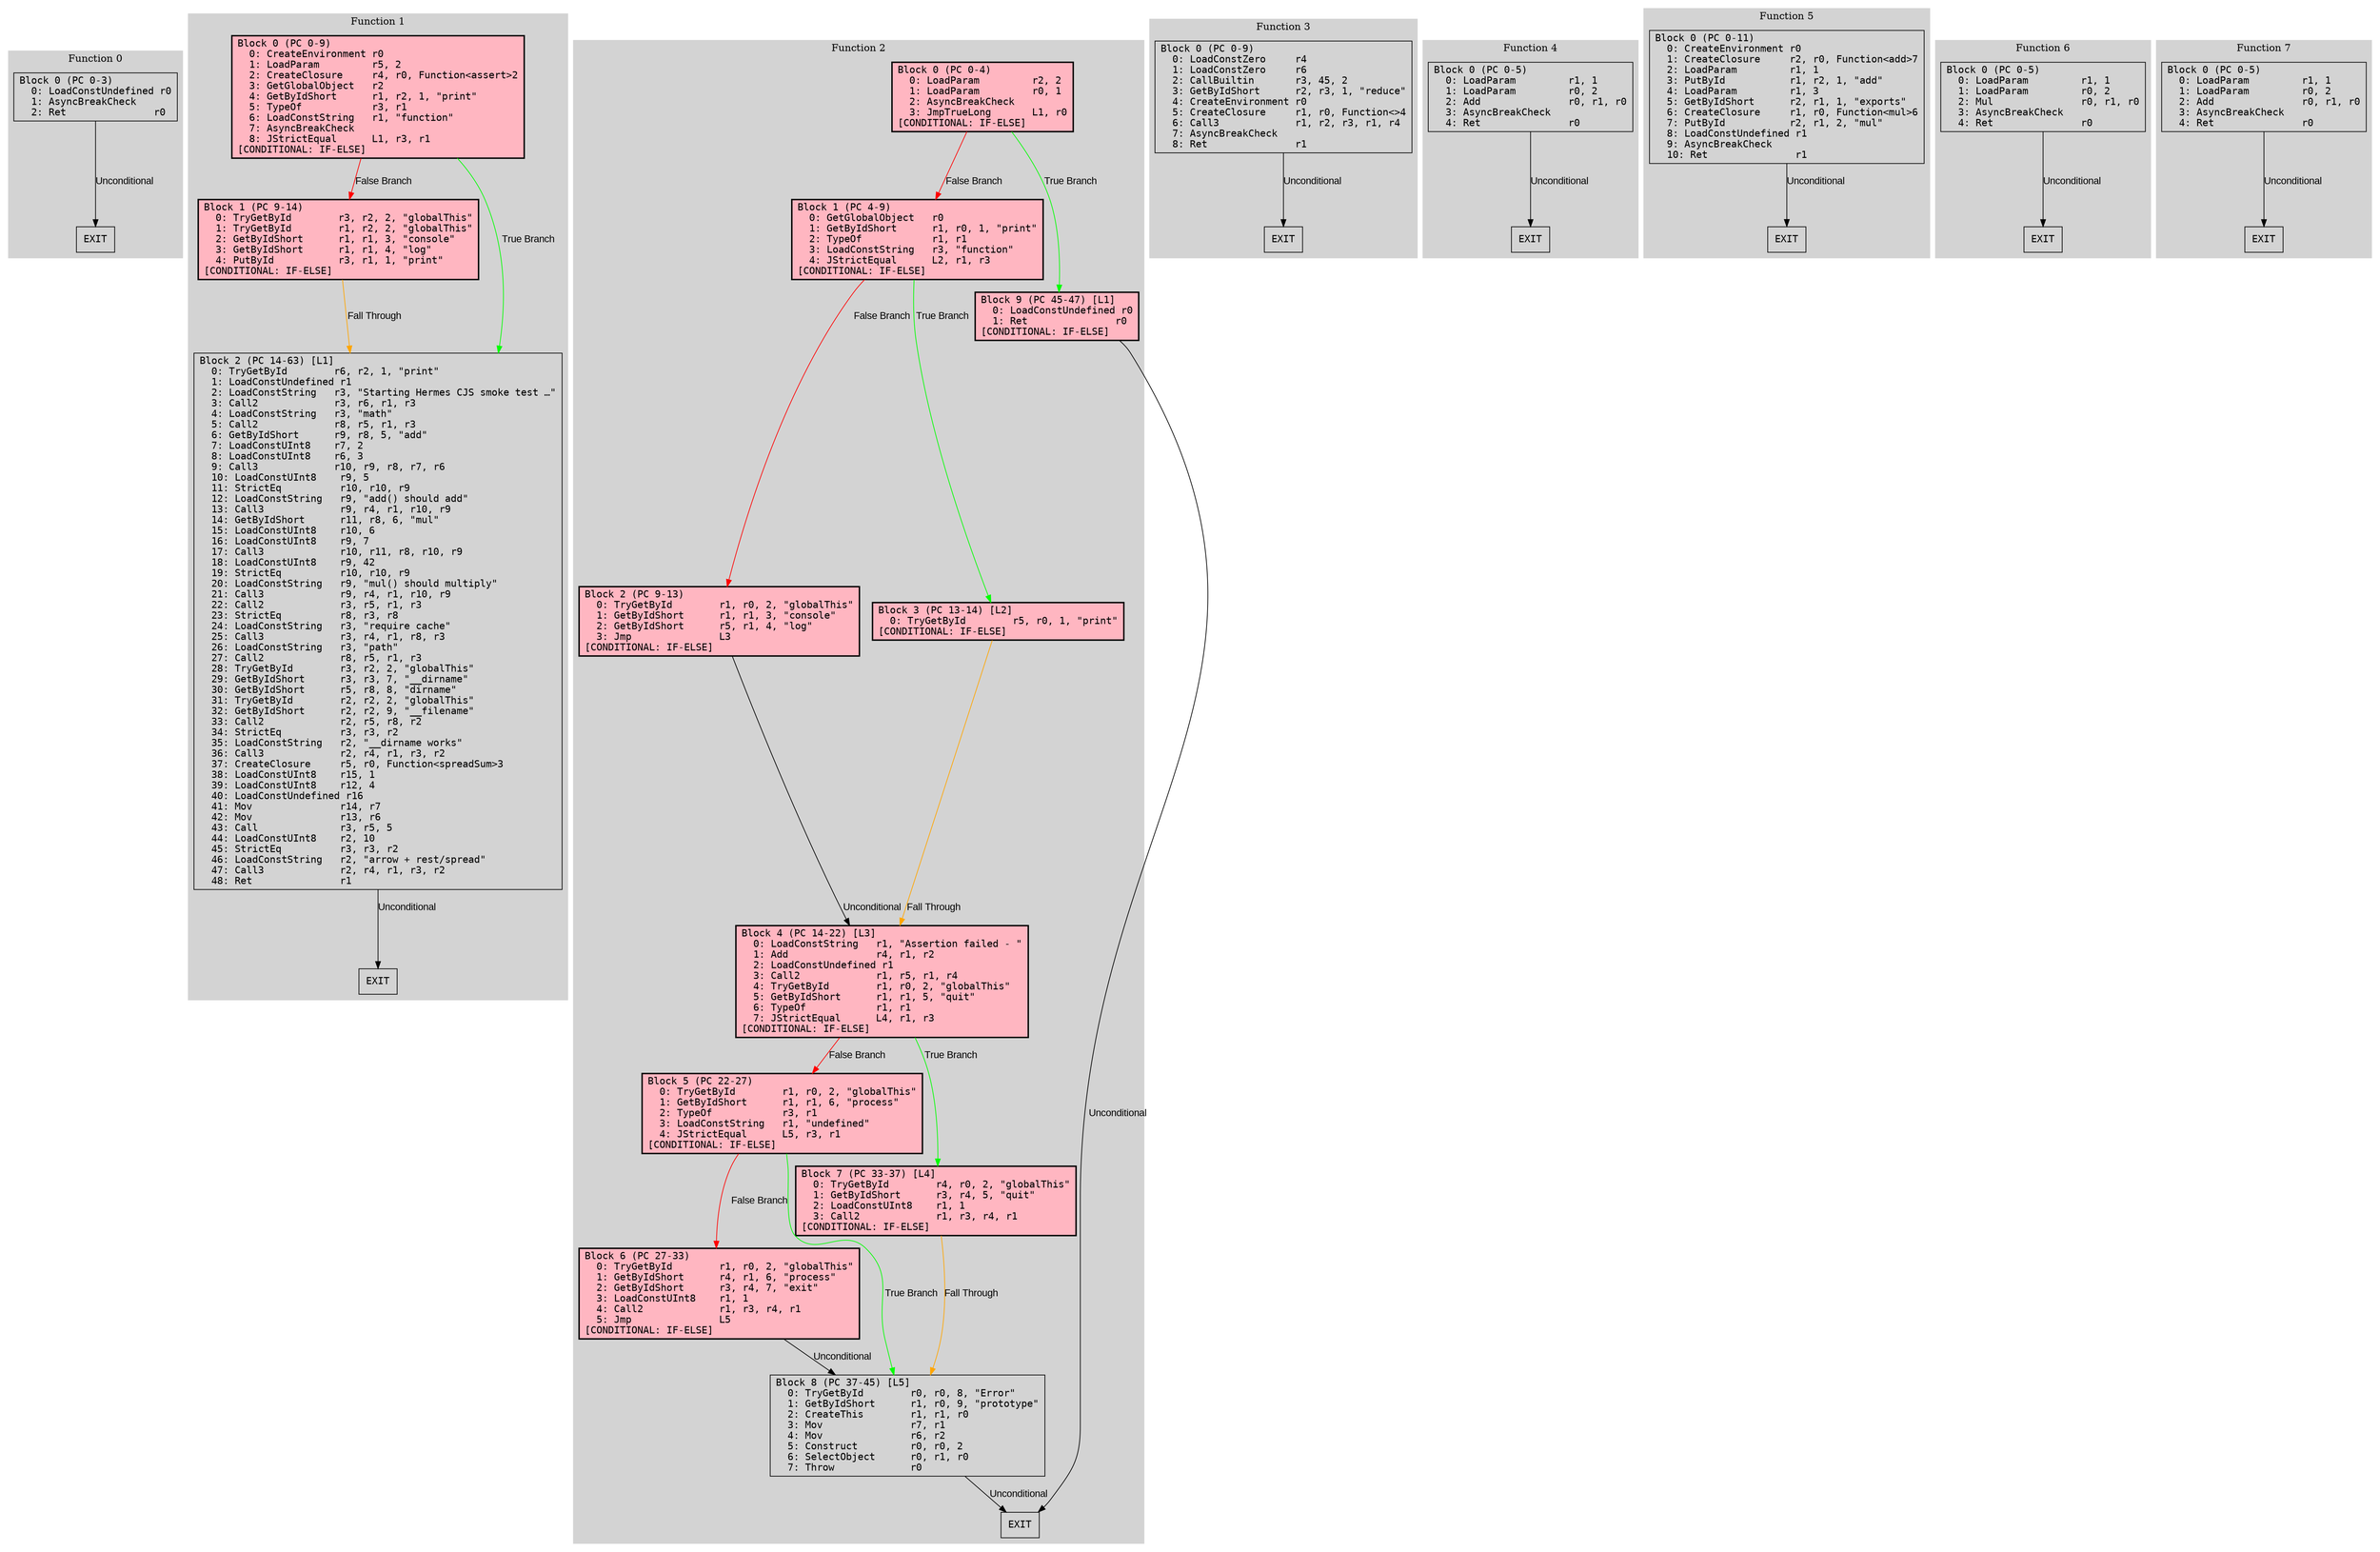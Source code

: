 digraph {
  rankdir=TB;
  node [shape=box, fontname="monospace"];
  edge [fontname="Arial"];

  subgraph cluster_function_0 {
    label = "Function 0";
    style = filled;
    color = lightgrey;

    edge [fontname="Arial"];

    f0_n0 [label="Block 0 (PC 0-3)\l  0: LoadConstUndefined r0\l  1: AsyncBreakCheck   \l  2: Ret               r0\l"]
    f0_n1 [style=filled, fillcolor=lightgray, label="EXIT"]

    f0_n0 -> f0_n1 [label="Unconditional", color=black]
  }

  subgraph cluster_function_1 {
    label = "Function 1";
    style = filled;
    color = lightgrey;

    edge [fontname="Arial"];

    f1_n0 [style=filled, fillcolor="lightpink", shape=box, penwidth=2, color=black, label="Block 0 (PC 0-9)\l  0: CreateEnvironment r0\l  1: LoadParam         r5, 2\l  2: CreateClosure     r4, r0, Function<assert>2\l  3: GetGlobalObject   r2\l  4: GetByIdShort      r1, r2, 1, \"print\"\l  5: TypeOf            r3, r1\l  6: LoadConstString   r1, \"function\"\l  7: AsyncBreakCheck   \l  8: JStrictEqual      L1, r3, r1\l[CONDITIONAL: IF-ELSE]\l"]
    f1_n1 [style=filled, fillcolor="lightpink", shape=box, penwidth=2, color=black, label="Block 1 (PC 9-14)\l  0: TryGetById        r3, r2, 2, \"globalThis\"\l  1: TryGetById        r1, r2, 2, \"globalThis\"\l  2: GetByIdShort      r1, r1, 3, \"console\"\l  3: GetByIdShort      r1, r1, 4, \"log\"\l  4: PutById           r3, r1, 1, \"print\"\l[CONDITIONAL: IF-ELSE]\l"]
    f1_n2 [label="Block 2 (PC 14-63) [L1]\l  0: TryGetById        r6, r2, 1, \"print\"\l  1: LoadConstUndefined r1\l  2: LoadConstString   r3, \"Starting Hermes CJS smoke test …\"\l  3: Call2             r3, r6, r1, r3\l  4: LoadConstString   r3, \"math\"\l  5: Call2             r8, r5, r1, r3\l  6: GetByIdShort      r9, r8, 5, \"add\"\l  7: LoadConstUInt8    r7, 2\l  8: LoadConstUInt8    r6, 3\l  9: Call3             r10, r9, r8, r7, r6\l  10: LoadConstUInt8    r9, 5\l  11: StrictEq          r10, r10, r9\l  12: LoadConstString   r9, \"add() should add\"\l  13: Call3             r9, r4, r1, r10, r9\l  14: GetByIdShort      r11, r8, 6, \"mul\"\l  15: LoadConstUInt8    r10, 6\l  16: LoadConstUInt8    r9, 7\l  17: Call3             r10, r11, r8, r10, r9\l  18: LoadConstUInt8    r9, 42\l  19: StrictEq          r10, r10, r9\l  20: LoadConstString   r9, \"mul() should multiply\"\l  21: Call3             r9, r4, r1, r10, r9\l  22: Call2             r3, r5, r1, r3\l  23: StrictEq          r8, r3, r8\l  24: LoadConstString   r3, \"require cache\"\l  25: Call3             r3, r4, r1, r8, r3\l  26: LoadConstString   r3, \"path\"\l  27: Call2             r8, r5, r1, r3\l  28: TryGetById        r3, r2, 2, \"globalThis\"\l  29: GetByIdShort      r3, r3, 7, \"__dirname\"\l  30: GetByIdShort      r5, r8, 8, \"dirname\"\l  31: TryGetById        r2, r2, 2, \"globalThis\"\l  32: GetByIdShort      r2, r2, 9, \"__filename\"\l  33: Call2             r2, r5, r8, r2\l  34: StrictEq          r3, r3, r2\l  35: LoadConstString   r2, \"__dirname works\"\l  36: Call3             r2, r4, r1, r3, r2\l  37: CreateClosure     r5, r0, Function<spreadSum>3\l  38: LoadConstUInt8    r15, 1\l  39: LoadConstUInt8    r12, 4\l  40: LoadConstUndefined r16\l  41: Mov               r14, r7\l  42: Mov               r13, r6\l  43: Call              r3, r5, 5\l  44: LoadConstUInt8    r2, 10\l  45: StrictEq          r3, r3, r2\l  46: LoadConstString   r2, \"arrow + rest/spread\"\l  47: Call3             r2, r4, r1, r3, r2\l  48: Ret               r1\l"]
    f1_n3 [style=filled, fillcolor=lightgray, label="EXIT"]

    f1_n0 -> f1_n2 [label="True Branch", color=green]
    f1_n0 -> f1_n1 [label="False Branch", color=red]
    f1_n1 -> f1_n2 [label="Fall Through", color=orange]
    f1_n2 -> f1_n3 [label="Unconditional", color=black]

    // Analysis Legend
    // Conditional: IF-ELSE
  }

  subgraph cluster_function_2 {
    label = "Function 2";
    style = filled;
    color = lightgrey;

    edge [fontname="Arial"];

    f2_n0 [style=filled, fillcolor="lightpink", shape=box, penwidth=2, color=black, label="Block 0 (PC 0-4)\l  0: LoadParam         r2, 2\l  1: LoadParam         r0, 1\l  2: AsyncBreakCheck   \l  3: JmpTrueLong       L1, r0\l[CONDITIONAL: IF-ELSE]\l"]
    f2_n1 [style=filled, fillcolor="lightpink", shape=box, penwidth=2, color=black, label="Block 1 (PC 4-9)\l  0: GetGlobalObject   r0\l  1: GetByIdShort      r1, r0, 1, \"print\"\l  2: TypeOf            r1, r1\l  3: LoadConstString   r3, \"function\"\l  4: JStrictEqual      L2, r1, r3\l[CONDITIONAL: IF-ELSE]\l"]
    f2_n2 [style=filled, fillcolor="lightpink", shape=box, penwidth=2, color=black, label="Block 2 (PC 9-13)\l  0: TryGetById        r1, r0, 2, \"globalThis\"\l  1: GetByIdShort      r1, r1, 3, \"console\"\l  2: GetByIdShort      r5, r1, 4, \"log\"\l  3: Jmp               L3\l[CONDITIONAL: IF-ELSE]\l"]
    f2_n3 [style=filled, fillcolor="lightpink", shape=box, penwidth=2, color=black, label="Block 3 (PC 13-14) [L2]\l  0: TryGetById        r5, r0, 1, \"print\"\l[CONDITIONAL: IF-ELSE]\l"]
    f2_n4 [style=filled, fillcolor="lightpink", shape=box, penwidth=2, color=black, label="Block 4 (PC 14-22) [L3]\l  0: LoadConstString   r1, \"Assertion failed ‑ \"\l  1: Add               r4, r1, r2\l  2: LoadConstUndefined r1\l  3: Call2             r1, r5, r1, r4\l  4: TryGetById        r1, r0, 2, \"globalThis\"\l  5: GetByIdShort      r1, r1, 5, \"quit\"\l  6: TypeOf            r1, r1\l  7: JStrictEqual      L4, r1, r3\l[CONDITIONAL: IF-ELSE]\l"]
    f2_n5 [style=filled, fillcolor="lightpink", shape=box, penwidth=2, color=black, label="Block 5 (PC 22-27)\l  0: TryGetById        r1, r0, 2, \"globalThis\"\l  1: GetByIdShort      r1, r1, 6, \"process\"\l  2: TypeOf            r3, r1\l  3: LoadConstString   r1, \"undefined\"\l  4: JStrictEqual      L5, r3, r1\l[CONDITIONAL: IF-ELSE]\l"]
    f2_n6 [style=filled, fillcolor="lightpink", shape=box, penwidth=2, color=black, label="Block 6 (PC 27-33)\l  0: TryGetById        r1, r0, 2, \"globalThis\"\l  1: GetByIdShort      r4, r1, 6, \"process\"\l  2: GetByIdShort      r3, r4, 7, \"exit\"\l  3: LoadConstUInt8    r1, 1\l  4: Call2             r1, r3, r4, r1\l  5: Jmp               L5\l[CONDITIONAL: IF-ELSE]\l"]
    f2_n7 [style=filled, fillcolor="lightpink", shape=box, penwidth=2, color=black, label="Block 7 (PC 33-37) [L4]\l  0: TryGetById        r4, r0, 2, \"globalThis\"\l  1: GetByIdShort      r3, r4, 5, \"quit\"\l  2: LoadConstUInt8    r1, 1\l  3: Call2             r1, r3, r4, r1\l[CONDITIONAL: IF-ELSE]\l"]
    f2_n8 [label="Block 8 (PC 37-45) [L5]\l  0: TryGetById        r0, r0, 8, \"Error\"\l  1: GetByIdShort      r1, r0, 9, \"prototype\"\l  2: CreateThis        r1, r1, r0\l  3: Mov               r7, r1\l  4: Mov               r6, r2\l  5: Construct         r0, r0, 2\l  6: SelectObject      r0, r1, r0\l  7: Throw             r0\l"]
    f2_n9 [style=filled, fillcolor="lightpink", shape=box, penwidth=2, color=black, label="Block 9 (PC 45-47) [L1]\l  0: LoadConstUndefined r0\l  1: Ret               r0\l[CONDITIONAL: IF-ELSE]\l"]
    f2_n10 [style=filled, fillcolor=lightgray, label="EXIT"]

    f2_n0 -> f2_n9 [label="True Branch", color=green]
    f2_n0 -> f2_n1 [label="False Branch", color=red]
    f2_n1 -> f2_n3 [label="True Branch", color=green]
    f2_n1 -> f2_n2 [label="False Branch", color=red]
    f2_n2 -> f2_n4 [label="Unconditional", color=black]
    f2_n3 -> f2_n4 [label="Fall Through", color=orange]
    f2_n4 -> f2_n7 [label="True Branch", color=green]
    f2_n4 -> f2_n5 [label="False Branch", color=red]
    f2_n5 -> f2_n8 [label="True Branch", color=green]
    f2_n5 -> f2_n6 [label="False Branch", color=red]
    f2_n6 -> f2_n8 [label="Unconditional", color=black]
    f2_n7 -> f2_n8 [label="Fall Through", color=orange]
    f2_n8 -> f2_n10 [label="Unconditional", color=black]
    f2_n9 -> f2_n10 [label="Unconditional", color=black]

    // Analysis Legend
    // Conditional: IF-ELSE
  }

  subgraph cluster_function_3 {
    label = "Function 3";
    style = filled;
    color = lightgrey;

    edge [fontname="Arial"];

    f3_n0 [label="Block 0 (PC 0-9)\l  0: LoadConstZero     r4\l  1: LoadConstZero     r6\l  2: CallBuiltin       r3, 45, 2\l  3: GetByIdShort      r2, r3, 1, \"reduce\"\l  4: CreateEnvironment r0\l  5: CreateClosure     r1, r0, Function<>4\l  6: Call3             r1, r2, r3, r1, r4\l  7: AsyncBreakCheck   \l  8: Ret               r1\l"]
    f3_n1 [style=filled, fillcolor=lightgray, label="EXIT"]

    f3_n0 -> f3_n1 [label="Unconditional", color=black]
  }

  subgraph cluster_function_4 {
    label = "Function 4";
    style = filled;
    color = lightgrey;

    edge [fontname="Arial"];

    f4_n0 [label="Block 0 (PC 0-5)\l  0: LoadParam         r1, 1\l  1: LoadParam         r0, 2\l  2: Add               r0, r1, r0\l  3: AsyncBreakCheck   \l  4: Ret               r0\l"]
    f4_n1 [style=filled, fillcolor=lightgray, label="EXIT"]

    f4_n0 -> f4_n1 [label="Unconditional", color=black]
  }

  subgraph cluster_function_5 {
    label = "Function 5";
    style = filled;
    color = lightgrey;

    edge [fontname="Arial"];

    f5_n0 [label="Block 0 (PC 0-11)\l  0: CreateEnvironment r0\l  1: CreateClosure     r2, r0, Function<add>7\l  2: LoadParam         r1, 1\l  3: PutById           r1, r2, 1, \"add\"\l  4: LoadParam         r1, 3\l  5: GetByIdShort      r2, r1, 1, \"exports\"\l  6: CreateClosure     r1, r0, Function<mul>6\l  7: PutById           r2, r1, 2, \"mul\"\l  8: LoadConstUndefined r1\l  9: AsyncBreakCheck   \l  10: Ret               r1\l"]
    f5_n1 [style=filled, fillcolor=lightgray, label="EXIT"]

    f5_n0 -> f5_n1 [label="Unconditional", color=black]
  }

  subgraph cluster_function_6 {
    label = "Function 6";
    style = filled;
    color = lightgrey;

    edge [fontname="Arial"];

    f6_n0 [label="Block 0 (PC 0-5)\l  0: LoadParam         r1, 1\l  1: LoadParam         r0, 2\l  2: Mul               r0, r1, r0\l  3: AsyncBreakCheck   \l  4: Ret               r0\l"]
    f6_n1 [style=filled, fillcolor=lightgray, label="EXIT"]

    f6_n0 -> f6_n1 [label="Unconditional", color=black]
  }

  subgraph cluster_function_7 {
    label = "Function 7";
    style = filled;
    color = lightgrey;

    edge [fontname="Arial"];

    f7_n0 [label="Block 0 (PC 0-5)\l  0: LoadParam         r1, 1\l  1: LoadParam         r0, 2\l  2: Add               r0, r1, r0\l  3: AsyncBreakCheck   \l  4: Ret               r0\l"]
    f7_n1 [style=filled, fillcolor=lightgray, label="EXIT"]

    f7_n0 -> f7_n1 [label="Unconditional", color=black]
  }

}
